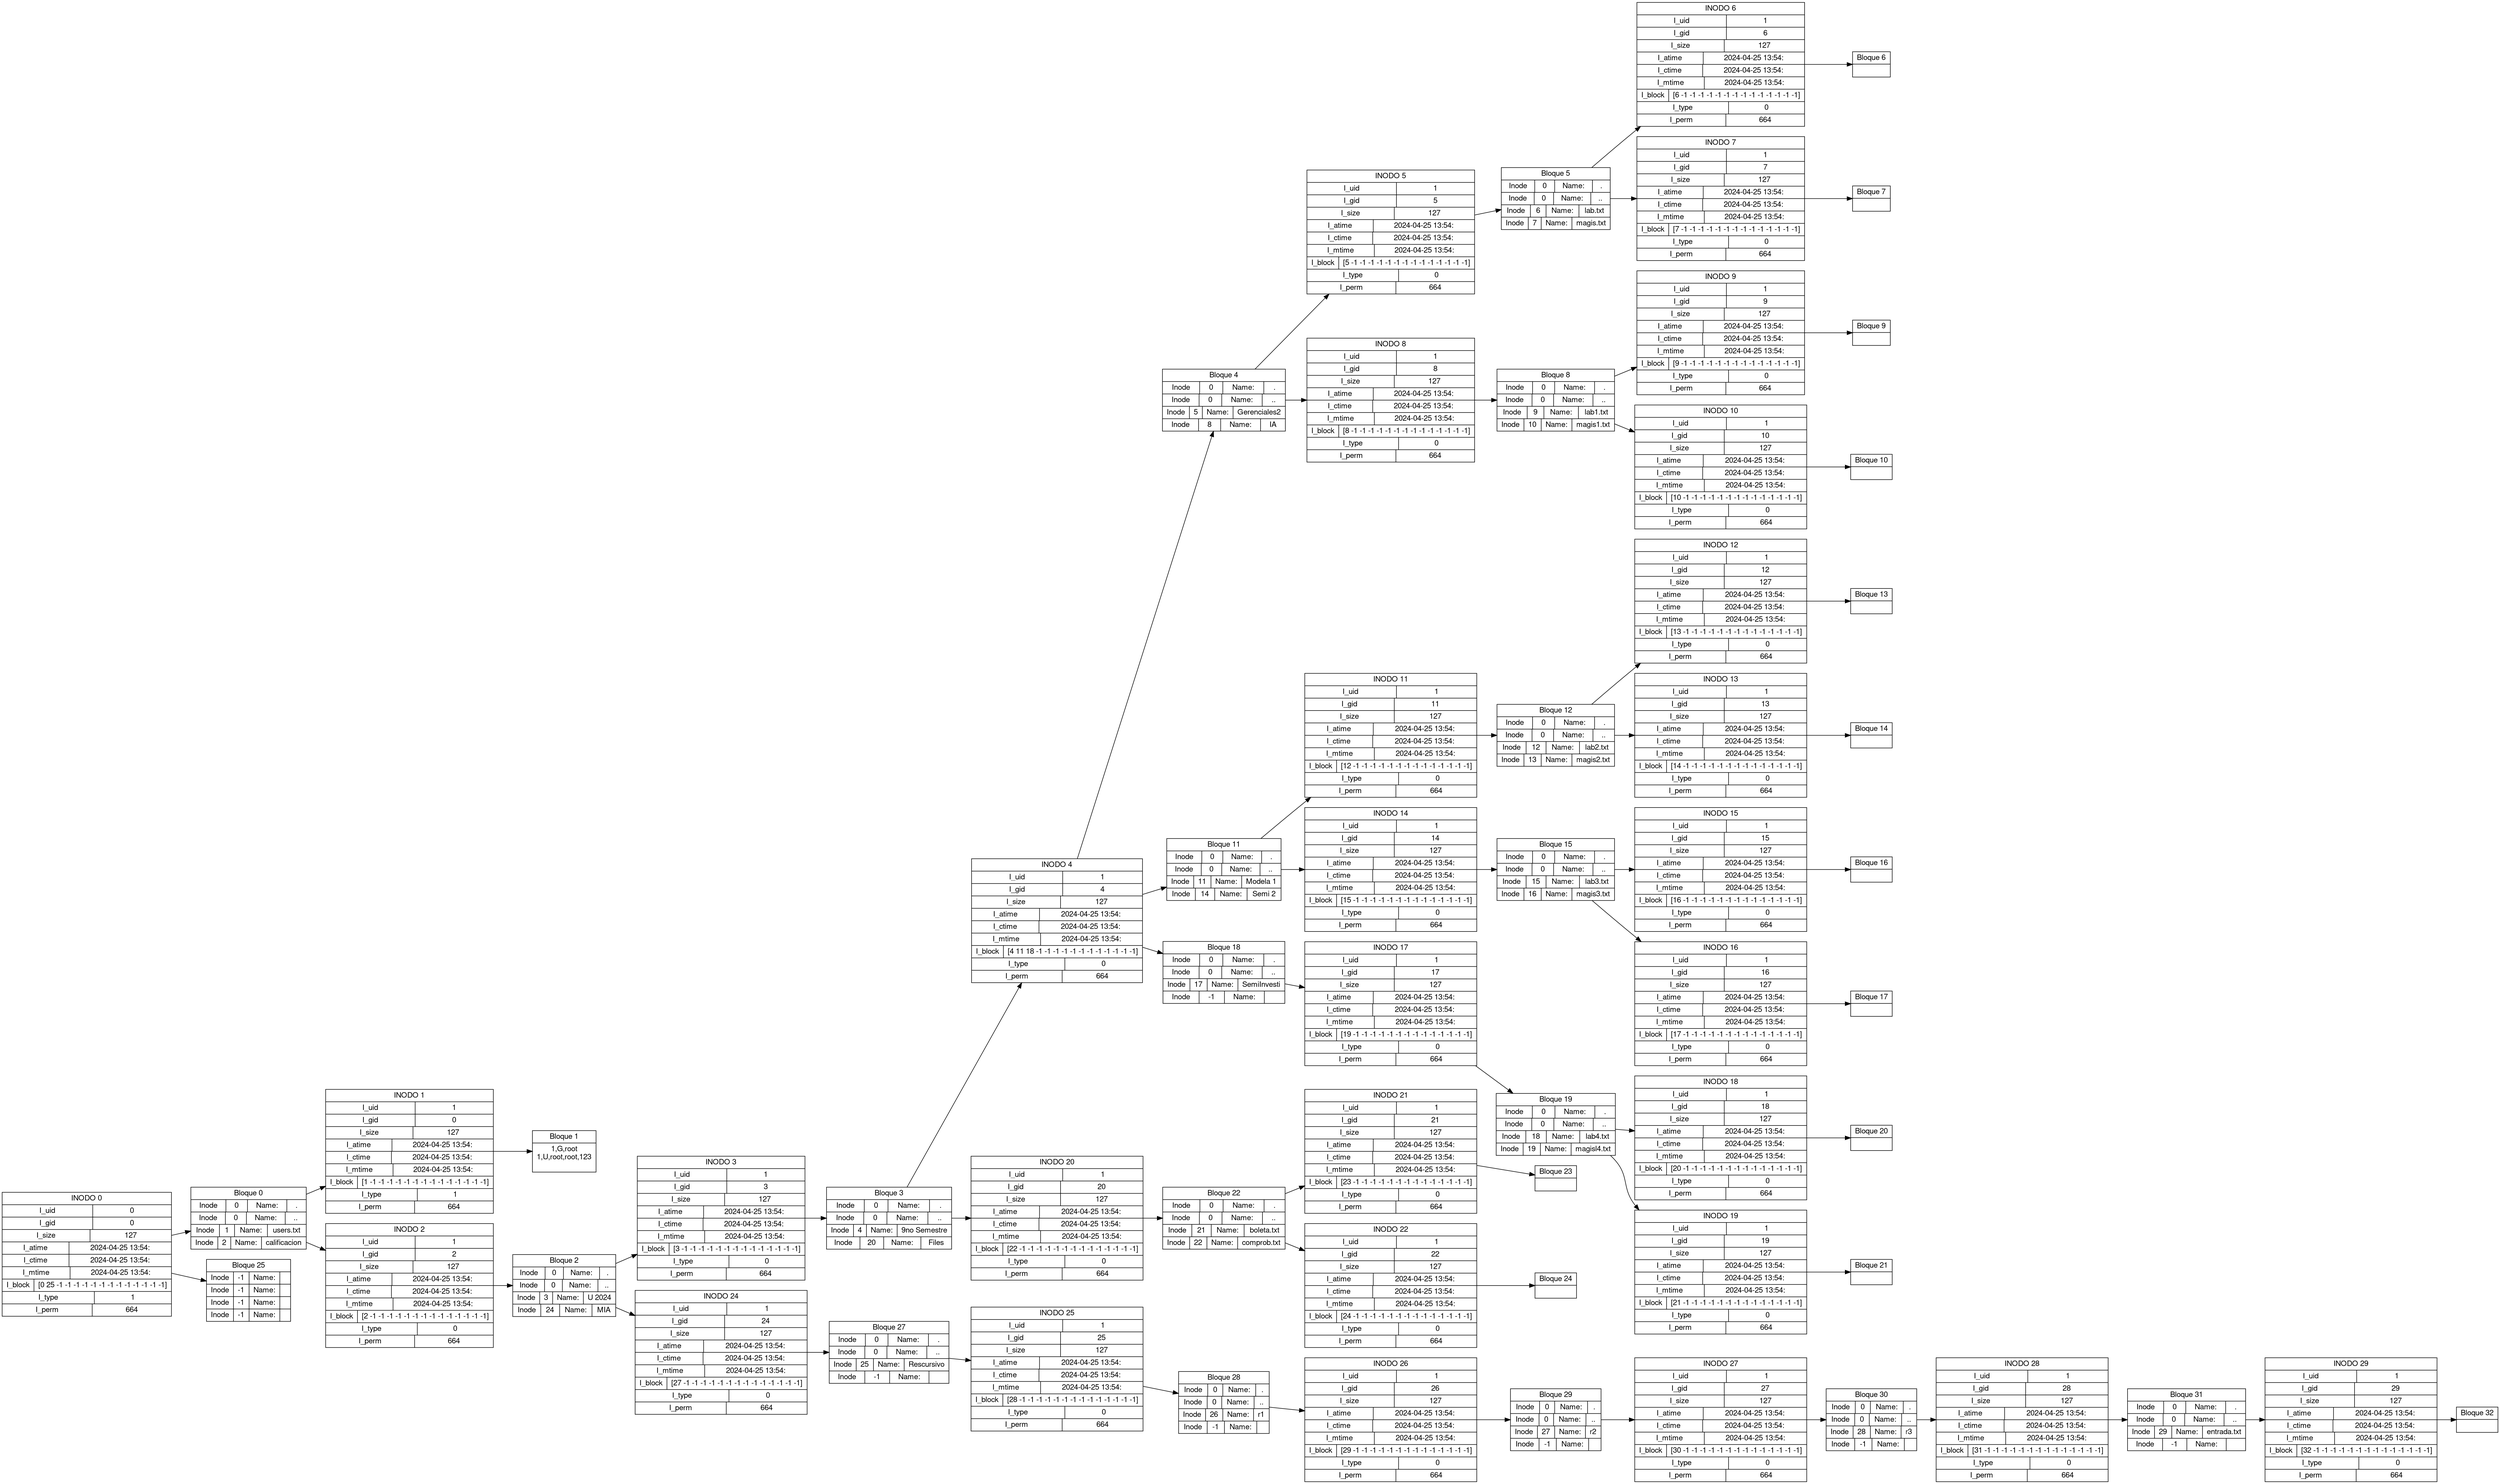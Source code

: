 
		digraph G {
 			fontname="Helvetica,Arial,sans-serif"
			node [fontname="Helvetica,Arial,sans-serif"]
			edge [fontname="Helvetica,Arial,sans-serif"]
			concentrate=True;
			rankdir=LR;
			node [shape=record];
			inodo0[label="{INODO 0}
|{I_uid|0}
|{I_gid|0}
|{I_size|127}
|{I_atime|2024-04-25 13:54:}
|{I_ctime|2024-04-25 13:54:}
|{I_mtime|2024-04-25 13:54:}
|{I_block|[0 25 -1 -1 -1 -1 -1 -1 -1 -1 -1 -1 -1 -1 -1]}
|{I_type|1}
|{I_perm|664}"];

inodo1[label="{INODO 1}
|{I_uid|1}
|{I_gid|0}
|{I_size|127}
|{I_atime|2024-04-25 13:54:}
|{I_ctime|2024-04-25 13:54:}
|{I_mtime|2024-04-25 13:54:}
|{I_block|[1 -1 -1 -1 -1 -1 -1 -1 -1 -1 -1 -1 -1 -1 -1]}
|{I_type|1}
|{I_perm|664}"];

inodo2[label="{INODO 2}
|{I_uid|1}
|{I_gid|2}
|{I_size|127}
|{I_atime|2024-04-25 13:54:}
|{I_ctime|2024-04-25 13:54:}
|{I_mtime|2024-04-25 13:54:}
|{I_block|[2 -1 -1 -1 -1 -1 -1 -1 -1 -1 -1 -1 -1 -1 -1]}
|{I_type|0}
|{I_perm|664}"];

inodo3[label="{INODO 3}
|{I_uid|1}
|{I_gid|3}
|{I_size|127}
|{I_atime|2024-04-25 13:54:}
|{I_ctime|2024-04-25 13:54:}
|{I_mtime|2024-04-25 13:54:}
|{I_block|[3 -1 -1 -1 -1 -1 -1 -1 -1 -1 -1 -1 -1 -1 -1]}
|{I_type|0}
|{I_perm|664}"];

inodo4[label="{INODO 4}
|{I_uid|1}
|{I_gid|4}
|{I_size|127}
|{I_atime|2024-04-25 13:54:}
|{I_ctime|2024-04-25 13:54:}
|{I_mtime|2024-04-25 13:54:}
|{I_block|[4 11 18 -1 -1 -1 -1 -1 -1 -1 -1 -1 -1 -1 -1]}
|{I_type|0}
|{I_perm|664}"];

inodo5[label="{INODO 5}
|{I_uid|1}
|{I_gid|5}
|{I_size|127}
|{I_atime|2024-04-25 13:54:}
|{I_ctime|2024-04-25 13:54:}
|{I_mtime|2024-04-25 13:54:}
|{I_block|[5 -1 -1 -1 -1 -1 -1 -1 -1 -1 -1 -1 -1 -1 -1]}
|{I_type|0}
|{I_perm|664}"];

inodo6[label="{INODO 6}
|{I_uid|1}
|{I_gid|6}
|{I_size|127}
|{I_atime|2024-04-25 13:54:}
|{I_ctime|2024-04-25 13:54:}
|{I_mtime|2024-04-25 13:54:}
|{I_block|[6 -1 -1 -1 -1 -1 -1 -1 -1 -1 -1 -1 -1 -1 -1]}
|{I_type|0}
|{I_perm|664}"];

inodo7[label="{INODO 7}
|{I_uid|1}
|{I_gid|7}
|{I_size|127}
|{I_atime|2024-04-25 13:54:}
|{I_ctime|2024-04-25 13:54:}
|{I_mtime|2024-04-25 13:54:}
|{I_block|[7 -1 -1 -1 -1 -1 -1 -1 -1 -1 -1 -1 -1 -1 -1]}
|{I_type|0}
|{I_perm|664}"];

inodo8[label="{INODO 8}
|{I_uid|1}
|{I_gid|8}
|{I_size|127}
|{I_atime|2024-04-25 13:54:}
|{I_ctime|2024-04-25 13:54:}
|{I_mtime|2024-04-25 13:54:}
|{I_block|[8 -1 -1 -1 -1 -1 -1 -1 -1 -1 -1 -1 -1 -1 -1]}
|{I_type|0}
|{I_perm|664}"];

inodo9[label="{INODO 9}
|{I_uid|1}
|{I_gid|9}
|{I_size|127}
|{I_atime|2024-04-25 13:54:}
|{I_ctime|2024-04-25 13:54:}
|{I_mtime|2024-04-25 13:54:}
|{I_block|[9 -1 -1 -1 -1 -1 -1 -1 -1 -1 -1 -1 -1 -1 -1]}
|{I_type|0}
|{I_perm|664}"];

inodo10[label="{INODO 10}
|{I_uid|1}
|{I_gid|10}
|{I_size|127}
|{I_atime|2024-04-25 13:54:}
|{I_ctime|2024-04-25 13:54:}
|{I_mtime|2024-04-25 13:54:}
|{I_block|[10 -1 -1 -1 -1 -1 -1 -1 -1 -1 -1 -1 -1 -1 -1]}
|{I_type|0}
|{I_perm|664}"];

inodo11[label="{INODO 11}
|{I_uid|1}
|{I_gid|11}
|{I_size|127}
|{I_atime|2024-04-25 13:54:}
|{I_ctime|2024-04-25 13:54:}
|{I_mtime|2024-04-25 13:54:}
|{I_block|[12 -1 -1 -1 -1 -1 -1 -1 -1 -1 -1 -1 -1 -1 -1]}
|{I_type|0}
|{I_perm|664}"];

inodo12[label="{INODO 12}
|{I_uid|1}
|{I_gid|12}
|{I_size|127}
|{I_atime|2024-04-25 13:54:}
|{I_ctime|2024-04-25 13:54:}
|{I_mtime|2024-04-25 13:54:}
|{I_block|[13 -1 -1 -1 -1 -1 -1 -1 -1 -1 -1 -1 -1 -1 -1]}
|{I_type|0}
|{I_perm|664}"];

inodo13[label="{INODO 13}
|{I_uid|1}
|{I_gid|13}
|{I_size|127}
|{I_atime|2024-04-25 13:54:}
|{I_ctime|2024-04-25 13:54:}
|{I_mtime|2024-04-25 13:54:}
|{I_block|[14 -1 -1 -1 -1 -1 -1 -1 -1 -1 -1 -1 -1 -1 -1]}
|{I_type|0}
|{I_perm|664}"];

inodo14[label="{INODO 14}
|{I_uid|1}
|{I_gid|14}
|{I_size|127}
|{I_atime|2024-04-25 13:54:}
|{I_ctime|2024-04-25 13:54:}
|{I_mtime|2024-04-25 13:54:}
|{I_block|[15 -1 -1 -1 -1 -1 -1 -1 -1 -1 -1 -1 -1 -1 -1]}
|{I_type|0}
|{I_perm|664}"];

inodo15[label="{INODO 15}
|{I_uid|1}
|{I_gid|15}
|{I_size|127}
|{I_atime|2024-04-25 13:54:}
|{I_ctime|2024-04-25 13:54:}
|{I_mtime|2024-04-25 13:54:}
|{I_block|[16 -1 -1 -1 -1 -1 -1 -1 -1 -1 -1 -1 -1 -1 -1]}
|{I_type|0}
|{I_perm|664}"];

inodo16[label="{INODO 16}
|{I_uid|1}
|{I_gid|16}
|{I_size|127}
|{I_atime|2024-04-25 13:54:}
|{I_ctime|2024-04-25 13:54:}
|{I_mtime|2024-04-25 13:54:}
|{I_block|[17 -1 -1 -1 -1 -1 -1 -1 -1 -1 -1 -1 -1 -1 -1]}
|{I_type|0}
|{I_perm|664}"];

inodo17[label="{INODO 17}
|{I_uid|1}
|{I_gid|17}
|{I_size|127}
|{I_atime|2024-04-25 13:54:}
|{I_ctime|2024-04-25 13:54:}
|{I_mtime|2024-04-25 13:54:}
|{I_block|[19 -1 -1 -1 -1 -1 -1 -1 -1 -1 -1 -1 -1 -1 -1]}
|{I_type|0}
|{I_perm|664}"];

inodo18[label="{INODO 18}
|{I_uid|1}
|{I_gid|18}
|{I_size|127}
|{I_atime|2024-04-25 13:54:}
|{I_ctime|2024-04-25 13:54:}
|{I_mtime|2024-04-25 13:54:}
|{I_block|[20 -1 -1 -1 -1 -1 -1 -1 -1 -1 -1 -1 -1 -1 -1]}
|{I_type|0}
|{I_perm|664}"];

inodo19[label="{INODO 19}
|{I_uid|1}
|{I_gid|19}
|{I_size|127}
|{I_atime|2024-04-25 13:54:}
|{I_ctime|2024-04-25 13:54:}
|{I_mtime|2024-04-25 13:54:}
|{I_block|[21 -1 -1 -1 -1 -1 -1 -1 -1 -1 -1 -1 -1 -1 -1]}
|{I_type|0}
|{I_perm|664}"];

inodo20[label="{INODO 20}
|{I_uid|1}
|{I_gid|20}
|{I_size|127}
|{I_atime|2024-04-25 13:54:}
|{I_ctime|2024-04-25 13:54:}
|{I_mtime|2024-04-25 13:54:}
|{I_block|[22 -1 -1 -1 -1 -1 -1 -1 -1 -1 -1 -1 -1 -1 -1]}
|{I_type|0}
|{I_perm|664}"];

inodo21[label="{INODO 21}
|{I_uid|1}
|{I_gid|21}
|{I_size|127}
|{I_atime|2024-04-25 13:54:}
|{I_ctime|2024-04-25 13:54:}
|{I_mtime|2024-04-25 13:54:}
|{I_block|[23 -1 -1 -1 -1 -1 -1 -1 -1 -1 -1 -1 -1 -1 -1]}
|{I_type|0}
|{I_perm|664}"];

inodo22[label="{INODO 22}
|{I_uid|1}
|{I_gid|22}
|{I_size|127}
|{I_atime|2024-04-25 13:54:}
|{I_ctime|2024-04-25 13:54:}
|{I_mtime|2024-04-25 13:54:}
|{I_block|[24 -1 -1 -1 -1 -1 -1 -1 -1 -1 -1 -1 -1 -1 -1]}
|{I_type|0}
|{I_perm|664}"];

inodo24[label="{INODO 24}
|{I_uid|1}
|{I_gid|24}
|{I_size|127}
|{I_atime|2024-04-25 13:54:}
|{I_ctime|2024-04-25 13:54:}
|{I_mtime|2024-04-25 13:54:}
|{I_block|[27 -1 -1 -1 -1 -1 -1 -1 -1 -1 -1 -1 -1 -1 -1]}
|{I_type|0}
|{I_perm|664}"];

inodo25[label="{INODO 25}
|{I_uid|1}
|{I_gid|25}
|{I_size|127}
|{I_atime|2024-04-25 13:54:}
|{I_ctime|2024-04-25 13:54:}
|{I_mtime|2024-04-25 13:54:}
|{I_block|[28 -1 -1 -1 -1 -1 -1 -1 -1 -1 -1 -1 -1 -1 -1]}
|{I_type|0}
|{I_perm|664}"];

inodo26[label="{INODO 26}
|{I_uid|1}
|{I_gid|26}
|{I_size|127}
|{I_atime|2024-04-25 13:54:}
|{I_ctime|2024-04-25 13:54:}
|{I_mtime|2024-04-25 13:54:}
|{I_block|[29 -1 -1 -1 -1 -1 -1 -1 -1 -1 -1 -1 -1 -1 -1]}
|{I_type|0}
|{I_perm|664}"];

inodo27[label="{INODO 27}
|{I_uid|1}
|{I_gid|27}
|{I_size|127}
|{I_atime|2024-04-25 13:54:}
|{I_ctime|2024-04-25 13:54:}
|{I_mtime|2024-04-25 13:54:}
|{I_block|[30 -1 -1 -1 -1 -1 -1 -1 -1 -1 -1 -1 -1 -1 -1]}
|{I_type|0}
|{I_perm|664}"];

inodo28[label="{INODO 28}
|{I_uid|1}
|{I_gid|28}
|{I_size|127}
|{I_atime|2024-04-25 13:54:}
|{I_ctime|2024-04-25 13:54:}
|{I_mtime|2024-04-25 13:54:}
|{I_block|[31 -1 -1 -1 -1 -1 -1 -1 -1 -1 -1 -1 -1 -1 -1]}
|{I_type|0}
|{I_perm|664}"];

inodo29[label="{INODO 29}
|{I_uid|1}
|{I_gid|29}
|{I_size|127}
|{I_atime|2024-04-25 13:54:}
|{I_ctime|2024-04-25 13:54:}
|{I_mtime|2024-04-25 13:54:}
|{I_block|[32 -1 -1 -1 -1 -1 -1 -1 -1 -1 -1 -1 -1 -1 -1]}
|{I_type|0}
|{I_perm|664}"];

bloque0[label="{Bloque 0}
|{Inode | 0 | Name: | .}
|{Inode | 0 | Name: | ..}
|{Inode | 1 | Name: | users.txt}
|{Inode | 2 | Name: | calificacion}
"];
bloque1[label="{Bloque 1}
|{1,G,root\n1,U,root,root,123\n\n}
"];
bloque2[label="{Bloque 2}
|{Inode | 0 | Name: | .}
|{Inode | 0 | Name: | ..}
|{Inode | 3 | Name: | U 2024}
|{Inode | 24 | Name: | MIA}
"];
bloque3[label="{Bloque 3}
|{Inode | 0 | Name: | .}
|{Inode | 0 | Name: | ..}
|{Inode | 4 | Name: | 9no Semestre}
|{Inode | 20 | Name: | Files}
"];
bloque4[label="{Bloque 4}
|{Inode | 0 | Name: | .}
|{Inode | 0 | Name: | ..}
|{Inode | 5 | Name: | Gerenciales2}
|{Inode | 8 | Name: | IA}
"];
bloque5[label="{Bloque 5}
|{Inode | 0 | Name: | .}
|{Inode | 0 | Name: | ..}
|{Inode | 6 | Name: | lab.txt}
|{Inode | 7 | Name: | magis.txt}
"];
bloque6[label="{Bloque 6}
|{\n}
"];
bloque7[label="{Bloque 7}
|{\n}
"];
bloque8[label="{Bloque 8}
|{Inode | 0 | Name: | .}
|{Inode | 0 | Name: | ..}
|{Inode | 9 | Name: | lab1.txt}
|{Inode | 10 | Name: | magis1.txt}
"];
bloque9[label="{Bloque 9}
|{\n}
"];
bloque10[label="{Bloque 10}
|{\n}
"];
bloque11[label="{Bloque 11}
|{Inode | 0 | Name: | .}
|{Inode | 0 | Name: | ..}
|{Inode | 11 | Name: | Modela 1}
|{Inode | 14 | Name: | Semi 2}
"];
bloque12[label="{Bloque 12}
|{Inode | 0 | Name: | .}
|{Inode | 0 | Name: | ..}
|{Inode | 12 | Name: | lab2.txt}
|{Inode | 13 | Name: | magis2.txt}
"];
bloque13[label="{Bloque 13}
|{\n}
"];
bloque14[label="{Bloque 14}
|{\n}
"];
bloque15[label="{Bloque 15}
|{Inode | 0 | Name: | .}
|{Inode | 0 | Name: | ..}
|{Inode | 15 | Name: | lab3.txt}
|{Inode | 16 | Name: | magis3.txt}
"];
bloque16[label="{Bloque 16}
|{\n}
"];
bloque17[label="{Bloque 17}
|{\n}
"];
bloque18[label="{Bloque 18}
|{Inode | 0 | Name: | .}
|{Inode | 0 | Name: | ..}
|{Inode | 17 | Name: | SemiInvesti}
|{Inode | -1 | Name: |  }
"];
bloque19[label="{Bloque 19}
|{Inode | 0 | Name: | .}
|{Inode | 0 | Name: | ..}
|{Inode | 18 | Name: | lab4.txt}
|{Inode | 19 | Name: | magisl4.txt}
"];
bloque20[label="{Bloque 20}
|{\n}
"];
bloque21[label="{Bloque 21}
|{\n}
"];
bloque22[label="{Bloque 22}
|{Inode | 0 | Name: | .}
|{Inode | 0 | Name: | ..}
|{Inode | 21 | Name: | boleta.txt}
|{Inode | 22 | Name: | comprob.txt}
"];
bloque23[label="{Bloque 23}
|{\n}
"];
bloque24[label="{Bloque 24}
|{\n}
"];
bloque27[label="{Bloque 27}
|{Inode | 0 | Name: | .}
|{Inode | 0 | Name: | ..}
|{Inode | 25 | Name: | Rescursivo}
|{Inode | -1 | Name: |  }
"];
bloque28[label="{Bloque 28}
|{Inode | 0 | Name: | .}
|{Inode | 0 | Name: | ..}
|{Inode | 26 | Name: | r1}
|{Inode | -1 | Name: |  }
"];
bloque29[label="{Bloque 29}
|{Inode | 0 | Name: | .}
|{Inode | 0 | Name: | ..}
|{Inode | 27 | Name: | r2}
|{Inode | -1 | Name: |  }
"];
bloque30[label="{Bloque 30}
|{Inode | 0 | Name: | .}
|{Inode | 0 | Name: | ..}
|{Inode | 28 | Name: | r3}
|{Inode | -1 | Name: |  }
"];
bloque31[label="{Bloque 31}
|{Inode | 0 | Name: | .}
|{Inode | 0 | Name: | ..}
|{Inode | 29 | Name: | entrada.txt }
|{Inode | -1 | Name: |  }
"];
bloque32[label="{Bloque 32}
|{\n}
"];
bloque25[label="{Bloque 25}
|{Inode | -1 | Name: |  }
|{Inode | -1 | Name: |  }
|{Inode | -1 | Name: |  }
|{Inode | -1 | Name: |  }
"];
inodo0 -> bloque0;
bloque0 -> inodo1;
bloque0 -> inodo2;
inodo1 -> bloque1;
inodo2 -> bloque2;
bloque2 -> inodo3;
bloque2 -> inodo24;
inodo3 -> bloque3;
bloque3 -> inodo4;
bloque3 -> inodo20;
inodo4 -> bloque4;
bloque4 -> inodo5;
bloque4 -> inodo8;
inodo5 -> bloque5;
bloque5 -> inodo6;
bloque5 -> inodo7;
inodo6 -> bloque6;
inodo7 -> bloque7;
inodo8 -> bloque8;
bloque8 -> inodo9;
bloque8 -> inodo10;
inodo9 -> bloque9;
inodo10 -> bloque10;
inodo4 -> bloque11;
bloque11 -> inodo11;
bloque11 -> inodo14;
inodo11 -> bloque12;
bloque12 -> inodo12;
bloque12 -> inodo13;
inodo12 -> bloque13;
inodo13 -> bloque14;
inodo14 -> bloque15;
bloque15 -> inodo15;
bloque15 -> inodo16;
inodo15 -> bloque16;
inodo16 -> bloque17;
inodo4 -> bloque18;
bloque18 -> inodo17;
inodo17 -> bloque19;
bloque19 -> inodo18;
bloque19 -> inodo19;
inodo18 -> bloque20;
inodo19 -> bloque21;
inodo20 -> bloque22;
bloque22 -> inodo21;
bloque22 -> inodo22;
inodo21 -> bloque23;
inodo22 -> bloque24;
inodo24 -> bloque27;
bloque27 -> inodo25;
inodo25 -> bloque28;
bloque28 -> inodo26;
inodo26 -> bloque29;
bloque29 -> inodo27;
inodo27 -> bloque30;
bloque30 -> inodo28;
inodo28 -> bloque31;
bloque31 -> inodo29;
inodo29 -> bloque32;
inodo0 -> bloque25;

		}